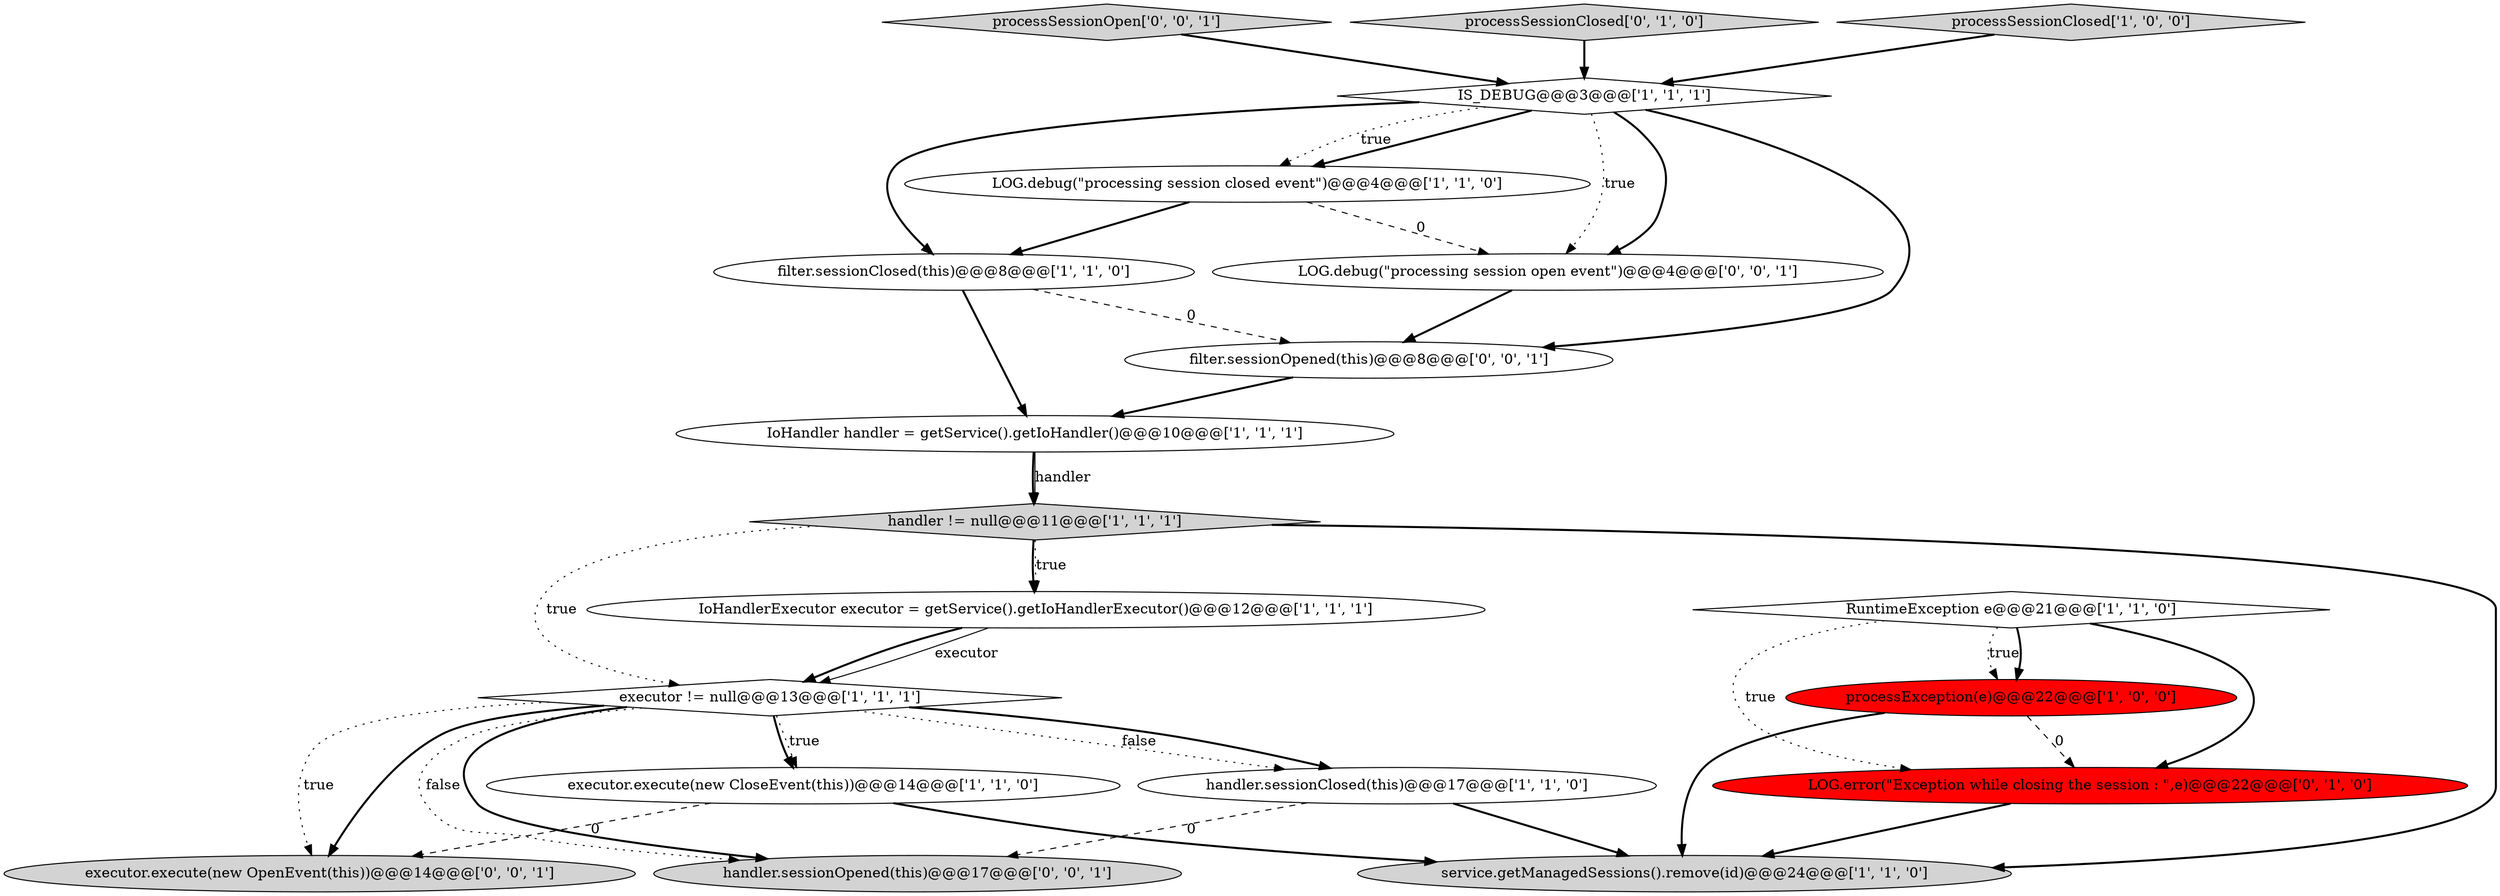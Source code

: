 digraph {
15 [style = filled, label = "LOG.debug(\"processing session open event\")@@@4@@@['0', '0', '1']", fillcolor = white, shape = ellipse image = "AAA0AAABBB3BBB"];
16 [style = filled, label = "processSessionOpen['0', '0', '1']", fillcolor = lightgray, shape = diamond image = "AAA0AAABBB3BBB"];
19 [style = filled, label = "filter.sessionOpened(this)@@@8@@@['0', '0', '1']", fillcolor = white, shape = ellipse image = "AAA0AAABBB3BBB"];
12 [style = filled, label = "processException(e)@@@22@@@['1', '0', '0']", fillcolor = red, shape = ellipse image = "AAA1AAABBB1BBB"];
18 [style = filled, label = "handler.sessionOpened(this)@@@17@@@['0', '0', '1']", fillcolor = lightgray, shape = ellipse image = "AAA0AAABBB3BBB"];
11 [style = filled, label = "IS_DEBUG@@@3@@@['1', '1', '1']", fillcolor = white, shape = diamond image = "AAA0AAABBB1BBB"];
9 [style = filled, label = "executor != null@@@13@@@['1', '1', '1']", fillcolor = white, shape = diamond image = "AAA0AAABBB1BBB"];
2 [style = filled, label = "IoHandler handler = getService().getIoHandler()@@@10@@@['1', '1', '1']", fillcolor = white, shape = ellipse image = "AAA0AAABBB1BBB"];
0 [style = filled, label = "LOG.debug(\"processing session closed event\")@@@4@@@['1', '1', '0']", fillcolor = white, shape = ellipse image = "AAA0AAABBB1BBB"];
1 [style = filled, label = "handler != null@@@11@@@['1', '1', '1']", fillcolor = lightgray, shape = diamond image = "AAA0AAABBB1BBB"];
6 [style = filled, label = "IoHandlerExecutor executor = getService().getIoHandlerExecutor()@@@12@@@['1', '1', '1']", fillcolor = white, shape = ellipse image = "AAA0AAABBB1BBB"];
7 [style = filled, label = "service.getManagedSessions().remove(id)@@@24@@@['1', '1', '0']", fillcolor = lightgray, shape = ellipse image = "AAA0AAABBB1BBB"];
14 [style = filled, label = "processSessionClosed['0', '1', '0']", fillcolor = lightgray, shape = diamond image = "AAA0AAABBB2BBB"];
5 [style = filled, label = "RuntimeException e@@@21@@@['1', '1', '0']", fillcolor = white, shape = diamond image = "AAA0AAABBB1BBB"];
8 [style = filled, label = "executor.execute(new CloseEvent(this))@@@14@@@['1', '1', '0']", fillcolor = white, shape = ellipse image = "AAA0AAABBB1BBB"];
13 [style = filled, label = "LOG.error(\"Exception while closing the session : \",e)@@@22@@@['0', '1', '0']", fillcolor = red, shape = ellipse image = "AAA1AAABBB2BBB"];
10 [style = filled, label = "filter.sessionClosed(this)@@@8@@@['1', '1', '0']", fillcolor = white, shape = ellipse image = "AAA0AAABBB1BBB"];
17 [style = filled, label = "executor.execute(new OpenEvent(this))@@@14@@@['0', '0', '1']", fillcolor = lightgray, shape = ellipse image = "AAA0AAABBB3BBB"];
4 [style = filled, label = "processSessionClosed['1', '0', '0']", fillcolor = lightgray, shape = diamond image = "AAA0AAABBB1BBB"];
3 [style = filled, label = "handler.sessionClosed(this)@@@17@@@['1', '1', '0']", fillcolor = white, shape = ellipse image = "AAA0AAABBB1BBB"];
16->11 [style = bold, label=""];
2->1 [style = bold, label=""];
10->19 [style = dashed, label="0"];
3->18 [style = dashed, label="0"];
9->17 [style = dotted, label="true"];
9->3 [style = dotted, label="false"];
0->15 [style = dashed, label="0"];
9->17 [style = bold, label=""];
2->1 [style = solid, label="handler"];
19->2 [style = bold, label=""];
5->12 [style = dotted, label="true"];
11->19 [style = bold, label=""];
15->19 [style = bold, label=""];
9->8 [style = bold, label=""];
1->7 [style = bold, label=""];
12->7 [style = bold, label=""];
11->15 [style = bold, label=""];
8->7 [style = bold, label=""];
9->8 [style = dotted, label="true"];
5->13 [style = dotted, label="true"];
0->10 [style = bold, label=""];
11->0 [style = bold, label=""];
1->6 [style = bold, label=""];
9->18 [style = bold, label=""];
3->7 [style = bold, label=""];
5->12 [style = bold, label=""];
11->10 [style = bold, label=""];
13->7 [style = bold, label=""];
11->0 [style = dotted, label="true"];
1->9 [style = dotted, label="true"];
5->13 [style = bold, label=""];
9->3 [style = bold, label=""];
8->17 [style = dashed, label="0"];
1->6 [style = dotted, label="true"];
9->18 [style = dotted, label="false"];
10->2 [style = bold, label=""];
12->13 [style = dashed, label="0"];
6->9 [style = bold, label=""];
11->15 [style = dotted, label="true"];
4->11 [style = bold, label=""];
14->11 [style = bold, label=""];
6->9 [style = solid, label="executor"];
}
